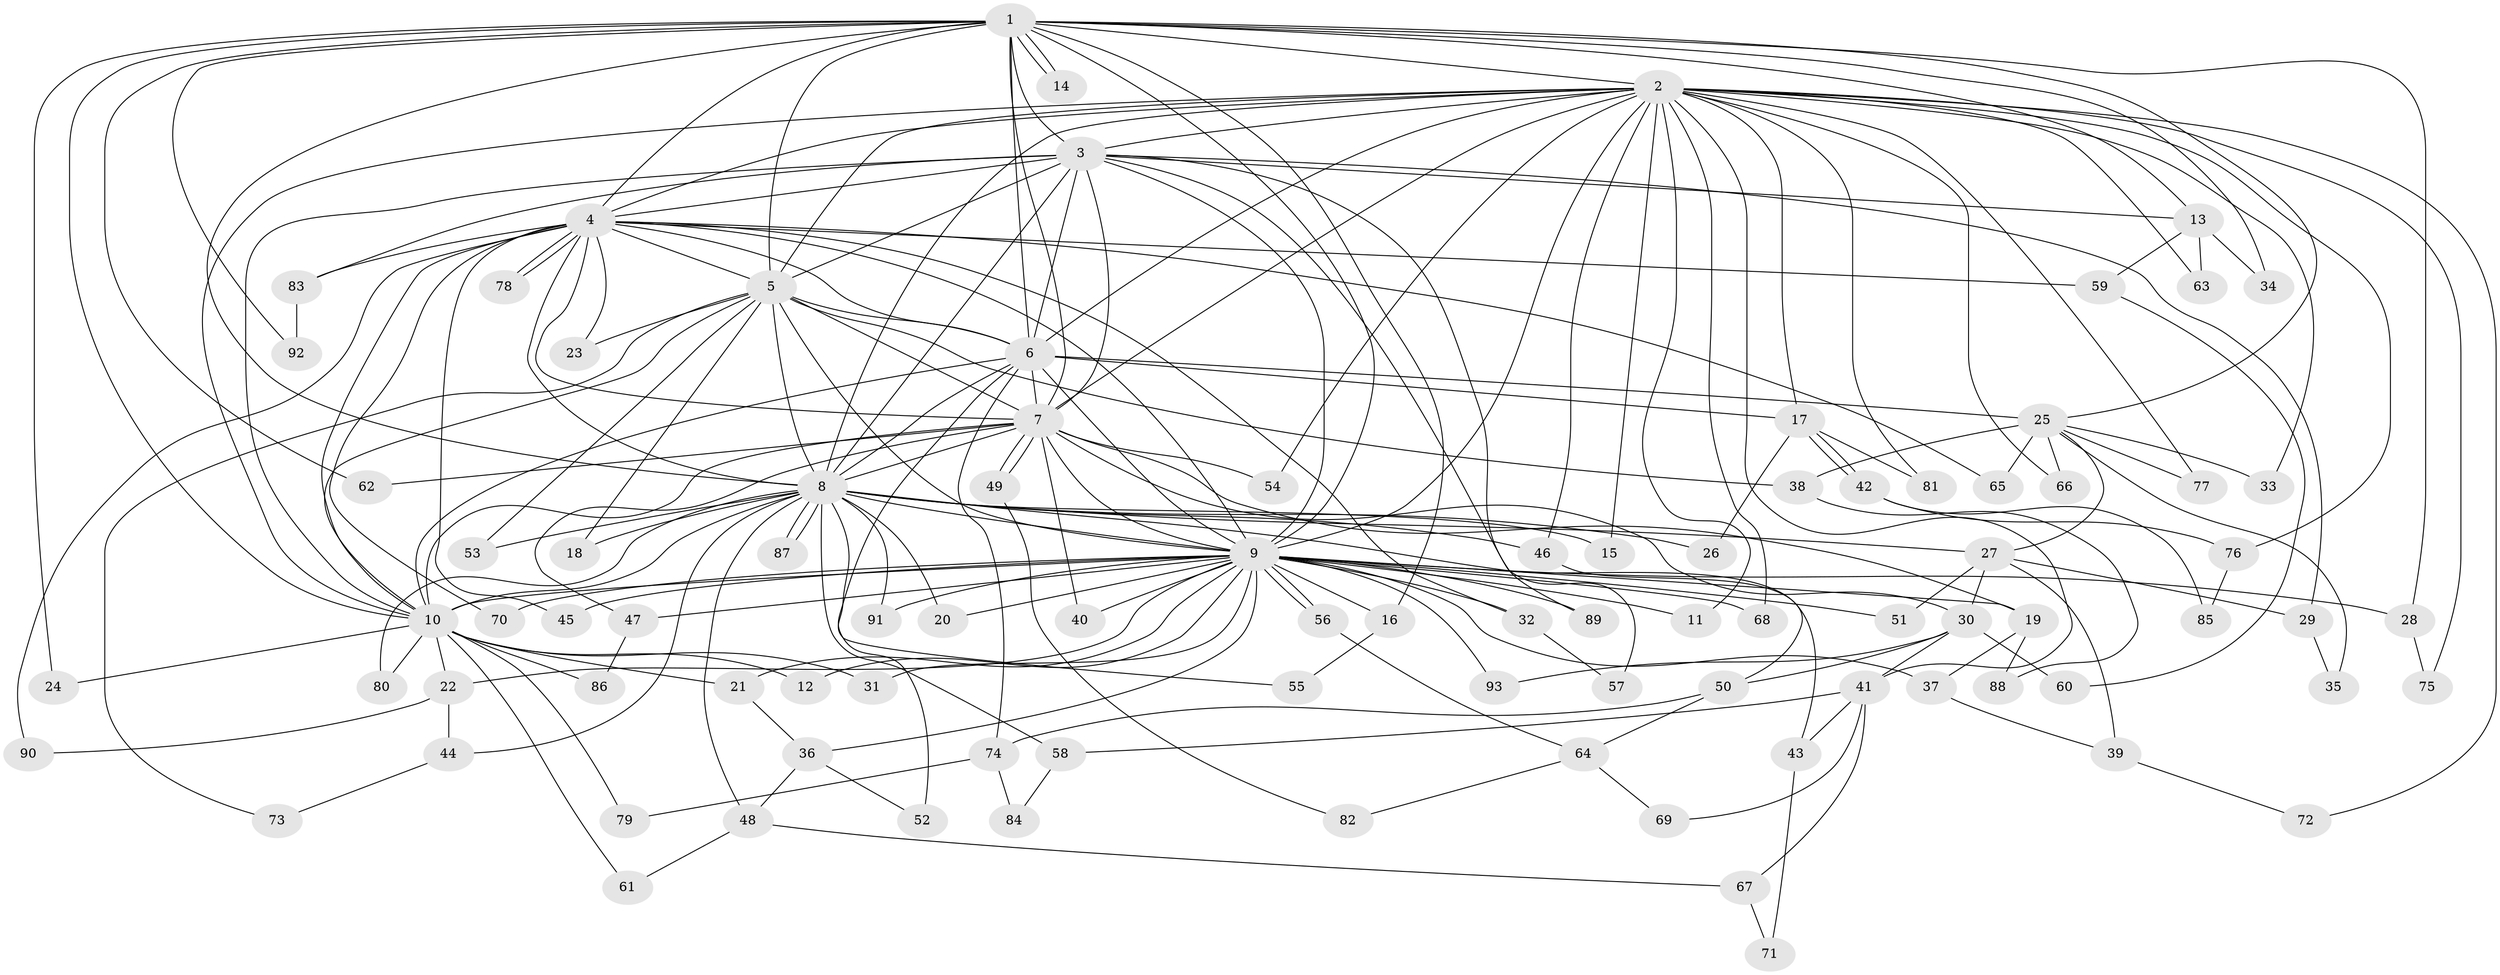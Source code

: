 // coarse degree distribution, {13: 0.05263157894736842, 17: 0.05263157894736842, 22: 0.017543859649122806, 12: 0.017543859649122806, 2: 0.2982456140350877, 3: 0.22807017543859648, 26: 0.017543859649122806, 4: 0.12280701754385964, 6: 0.05263157894736842, 5: 0.03508771929824561, 1: 0.07017543859649122, 20: 0.017543859649122806, 9: 0.017543859649122806}
// Generated by graph-tools (version 1.1) at 2025/36/03/04/25 23:36:23]
// undirected, 93 vertices, 211 edges
graph export_dot {
  node [color=gray90,style=filled];
  1;
  2;
  3;
  4;
  5;
  6;
  7;
  8;
  9;
  10;
  11;
  12;
  13;
  14;
  15;
  16;
  17;
  18;
  19;
  20;
  21;
  22;
  23;
  24;
  25;
  26;
  27;
  28;
  29;
  30;
  31;
  32;
  33;
  34;
  35;
  36;
  37;
  38;
  39;
  40;
  41;
  42;
  43;
  44;
  45;
  46;
  47;
  48;
  49;
  50;
  51;
  52;
  53;
  54;
  55;
  56;
  57;
  58;
  59;
  60;
  61;
  62;
  63;
  64;
  65;
  66;
  67;
  68;
  69;
  70;
  71;
  72;
  73;
  74;
  75;
  76;
  77;
  78;
  79;
  80;
  81;
  82;
  83;
  84;
  85;
  86;
  87;
  88;
  89;
  90;
  91;
  92;
  93;
  1 -- 2;
  1 -- 3;
  1 -- 4;
  1 -- 5;
  1 -- 6;
  1 -- 7;
  1 -- 8;
  1 -- 9;
  1 -- 10;
  1 -- 13;
  1 -- 14;
  1 -- 14;
  1 -- 16;
  1 -- 24;
  1 -- 25;
  1 -- 28;
  1 -- 34;
  1 -- 62;
  1 -- 92;
  2 -- 3;
  2 -- 4;
  2 -- 5;
  2 -- 6;
  2 -- 7;
  2 -- 8;
  2 -- 9;
  2 -- 10;
  2 -- 11;
  2 -- 15;
  2 -- 17;
  2 -- 33;
  2 -- 41;
  2 -- 46;
  2 -- 54;
  2 -- 63;
  2 -- 66;
  2 -- 68;
  2 -- 72;
  2 -- 75;
  2 -- 76;
  2 -- 77;
  2 -- 81;
  3 -- 4;
  3 -- 5;
  3 -- 6;
  3 -- 7;
  3 -- 8;
  3 -- 9;
  3 -- 10;
  3 -- 13;
  3 -- 29;
  3 -- 57;
  3 -- 83;
  3 -- 89;
  4 -- 5;
  4 -- 6;
  4 -- 7;
  4 -- 8;
  4 -- 9;
  4 -- 10;
  4 -- 23;
  4 -- 32;
  4 -- 45;
  4 -- 59;
  4 -- 65;
  4 -- 70;
  4 -- 78;
  4 -- 78;
  4 -- 83;
  4 -- 90;
  5 -- 6;
  5 -- 7;
  5 -- 8;
  5 -- 9;
  5 -- 10;
  5 -- 18;
  5 -- 23;
  5 -- 38;
  5 -- 53;
  5 -- 73;
  6 -- 7;
  6 -- 8;
  6 -- 9;
  6 -- 10;
  6 -- 17;
  6 -- 25;
  6 -- 52;
  6 -- 74;
  7 -- 8;
  7 -- 9;
  7 -- 10;
  7 -- 19;
  7 -- 30;
  7 -- 40;
  7 -- 47;
  7 -- 49;
  7 -- 49;
  7 -- 54;
  7 -- 62;
  8 -- 9;
  8 -- 10;
  8 -- 15;
  8 -- 18;
  8 -- 20;
  8 -- 26;
  8 -- 27;
  8 -- 43;
  8 -- 44;
  8 -- 46;
  8 -- 48;
  8 -- 53;
  8 -- 55;
  8 -- 58;
  8 -- 80;
  8 -- 87;
  8 -- 87;
  8 -- 91;
  9 -- 10;
  9 -- 11;
  9 -- 12;
  9 -- 16;
  9 -- 19;
  9 -- 20;
  9 -- 21;
  9 -- 22;
  9 -- 28;
  9 -- 31;
  9 -- 32;
  9 -- 36;
  9 -- 37;
  9 -- 40;
  9 -- 45;
  9 -- 47;
  9 -- 51;
  9 -- 56;
  9 -- 56;
  9 -- 68;
  9 -- 70;
  9 -- 89;
  9 -- 91;
  9 -- 93;
  10 -- 12;
  10 -- 21;
  10 -- 22;
  10 -- 24;
  10 -- 31;
  10 -- 61;
  10 -- 79;
  10 -- 80;
  10 -- 86;
  13 -- 34;
  13 -- 59;
  13 -- 63;
  16 -- 55;
  17 -- 26;
  17 -- 42;
  17 -- 42;
  17 -- 81;
  19 -- 37;
  19 -- 88;
  21 -- 36;
  22 -- 44;
  22 -- 90;
  25 -- 27;
  25 -- 33;
  25 -- 35;
  25 -- 38;
  25 -- 65;
  25 -- 66;
  25 -- 77;
  27 -- 29;
  27 -- 30;
  27 -- 39;
  27 -- 51;
  28 -- 75;
  29 -- 35;
  30 -- 41;
  30 -- 50;
  30 -- 60;
  30 -- 93;
  32 -- 57;
  36 -- 48;
  36 -- 52;
  37 -- 39;
  38 -- 88;
  39 -- 72;
  41 -- 43;
  41 -- 58;
  41 -- 67;
  41 -- 69;
  42 -- 76;
  42 -- 85;
  43 -- 71;
  44 -- 73;
  46 -- 50;
  47 -- 86;
  48 -- 61;
  48 -- 67;
  49 -- 82;
  50 -- 64;
  50 -- 74;
  56 -- 64;
  58 -- 84;
  59 -- 60;
  64 -- 69;
  64 -- 82;
  67 -- 71;
  74 -- 79;
  74 -- 84;
  76 -- 85;
  83 -- 92;
}
